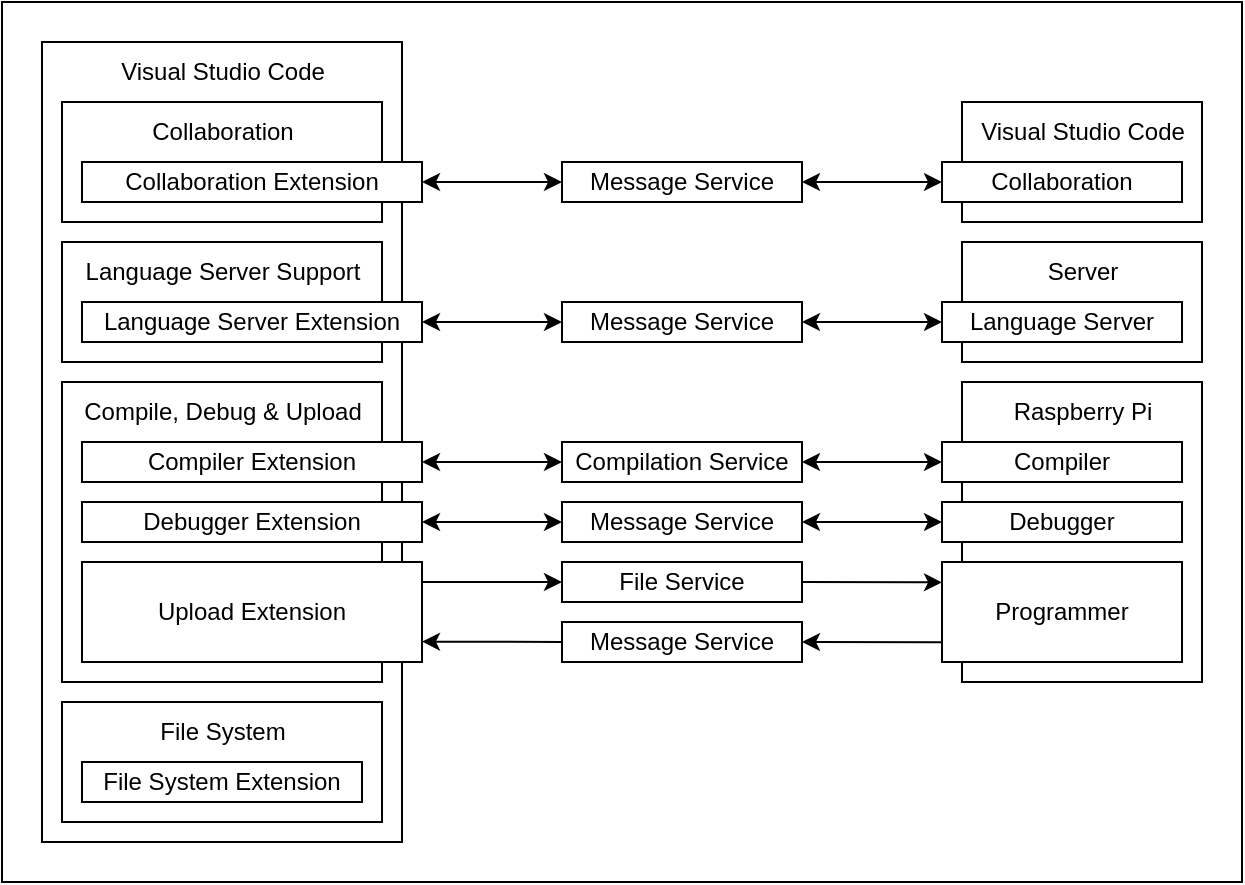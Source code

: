 <mxfile>
    <diagram name="Page-1" id="W95khSSwXfSeANBDjy2L">
        <mxGraphModel dx="1009" dy="1133" grid="1" gridSize="10" guides="1" tooltips="1" connect="1" arrows="1" fold="1" page="1" pageScale="1" pageWidth="850" pageHeight="1100" math="0" shadow="0">
            <root>
                <mxCell id="0"/>
                <mxCell id="1" parent="0"/>
                <mxCell id="11" value="" style="group" parent="1" vertex="1" connectable="0">
                    <mxGeometry x="180" y="200" width="620" height="440" as="geometry"/>
                </mxCell>
                <mxCell id="10" value="" style="whiteSpace=wrap;html=1;" parent="11" vertex="1">
                    <mxGeometry width="620" height="440" as="geometry"/>
                </mxCell>
                <mxCell id="9" value="" style="group" parent="11" vertex="1" connectable="0">
                    <mxGeometry x="20" y="20" width="584.997" height="400" as="geometry"/>
                </mxCell>
                <mxCell id="FUqlkYzUuh3DKQR2a9aL-34" value="Compilation Service" style="whiteSpace=wrap;html=1;fontStyle=0" parent="9" vertex="1">
                    <mxGeometry x="260" y="200" width="120" height="20" as="geometry"/>
                </mxCell>
                <mxCell id="FUqlkYzUuh3DKQR2a9aL-48" value="Message Service" style="whiteSpace=wrap;html=1;" parent="9" vertex="1">
                    <mxGeometry x="260" y="60" width="120" height="20" as="geometry"/>
                </mxCell>
                <mxCell id="FUqlkYzUuh3DKQR2a9aL-50" value="File Service" style="whiteSpace=wrap;html=1;" parent="9" vertex="1">
                    <mxGeometry x="260" y="260" width="120" height="20" as="geometry"/>
                </mxCell>
                <mxCell id="FUqlkYzUuh3DKQR2a9aL-54" value="Message Service" style="whiteSpace=wrap;html=1;" parent="9" vertex="1">
                    <mxGeometry x="260" y="290" width="120" height="20" as="geometry"/>
                </mxCell>
                <mxCell id="FUqlkYzUuh3DKQR2a9aL-58" value="Message Service" style="whiteSpace=wrap;html=1;" parent="9" vertex="1">
                    <mxGeometry x="260" y="230" width="120" height="20" as="geometry"/>
                </mxCell>
                <mxCell id="FUqlkYzUuh3DKQR2a9aL-1" value="" style="rounded=0;whiteSpace=wrap;html=1;" parent="9" vertex="1">
                    <mxGeometry width="180" height="400" as="geometry"/>
                </mxCell>
                <mxCell id="FUqlkYzUuh3DKQR2a9aL-2" value="Visual Studio Code" style="text;html=1;align=center;verticalAlign=middle;resizable=0;points=[];autosize=1;strokeColor=none;fillColor=none;" parent="9" vertex="1">
                    <mxGeometry x="25" width="130" height="30" as="geometry"/>
                </mxCell>
                <mxCell id="FUqlkYzUuh3DKQR2a9aL-79" style="edgeStyle=orthogonalEdgeStyle;rounded=0;orthogonalLoop=1;jettySize=auto;html=1;exitX=1;exitY=0.5;exitDx=0;exitDy=0;startArrow=classic;startFill=1;" parent="9" source="FUqlkYzUuh3DKQR2a9aL-4" target="FUqlkYzUuh3DKQR2a9aL-48" edge="1">
                    <mxGeometry relative="1" as="geometry"/>
                </mxCell>
                <mxCell id="FUqlkYzUuh3DKQR2a9aL-77" style="edgeStyle=orthogonalEdgeStyle;rounded=0;orthogonalLoop=1;jettySize=auto;html=1;exitX=1;exitY=0.5;exitDx=0;exitDy=0;entryX=0;entryY=0.5;entryDx=0;entryDy=0;startArrow=classic;startFill=1;" parent="9" source="FUqlkYzUuh3DKQR2a9aL-7" target="FUqlkYzUuh3DKQR2a9aL-34" edge="1">
                    <mxGeometry relative="1" as="geometry"/>
                </mxCell>
                <mxCell id="FUqlkYzUuh3DKQR2a9aL-75" style="edgeStyle=orthogonalEdgeStyle;rounded=0;orthogonalLoop=1;jettySize=auto;html=1;exitX=1;exitY=0.5;exitDx=0;exitDy=0;entryX=0;entryY=0.5;entryDx=0;entryDy=0;startArrow=classic;startFill=1;" parent="9" source="FUqlkYzUuh3DKQR2a9aL-8" target="FUqlkYzUuh3DKQR2a9aL-58" edge="1">
                    <mxGeometry relative="1" as="geometry"/>
                </mxCell>
                <mxCell id="FUqlkYzUuh3DKQR2a9aL-78" style="edgeStyle=orthogonalEdgeStyle;rounded=0;orthogonalLoop=1;jettySize=auto;html=1;exitX=1;exitY=0.5;exitDx=0;exitDy=0;entryX=0;entryY=0.5;entryDx=0;entryDy=0;startArrow=classic;startFill=1;" parent="9" source="FUqlkYzUuh3DKQR2a9aL-34" target="FUqlkYzUuh3DKQR2a9aL-12" edge="1">
                    <mxGeometry relative="1" as="geometry"/>
                </mxCell>
                <mxCell id="FUqlkYzUuh3DKQR2a9aL-76" style="edgeStyle=orthogonalEdgeStyle;rounded=0;orthogonalLoop=1;jettySize=auto;html=1;exitX=1;exitY=0.5;exitDx=0;exitDy=0;entryX=0;entryY=0.5;entryDx=0;entryDy=0;startArrow=classic;startFill=1;" parent="9" source="FUqlkYzUuh3DKQR2a9aL-58" target="FUqlkYzUuh3DKQR2a9aL-13" edge="1">
                    <mxGeometry relative="1" as="geometry"/>
                </mxCell>
                <mxCell id="FUqlkYzUuh3DKQR2a9aL-80" style="edgeStyle=orthogonalEdgeStyle;rounded=0;orthogonalLoop=1;jettySize=auto;html=1;exitX=1;exitY=0.5;exitDx=0;exitDy=0;entryX=0;entryY=0.5;entryDx=0;entryDy=0;startArrow=classic;startFill=1;" parent="9" source="FUqlkYzUuh3DKQR2a9aL-48" target="FUqlkYzUuh3DKQR2a9aL-24" edge="1">
                    <mxGeometry relative="1" as="geometry"/>
                </mxCell>
                <mxCell id="FUqlkYzUuh3DKQR2a9aL-83" value="Message Service" style="whiteSpace=wrap;html=1;" parent="9" vertex="1">
                    <mxGeometry x="260" y="130" width="120" height="20" as="geometry"/>
                </mxCell>
                <mxCell id="FUqlkYzUuh3DKQR2a9aL-92" value="" style="group" parent="9" vertex="1" connectable="0">
                    <mxGeometry x="10" y="30" width="180" height="60" as="geometry"/>
                </mxCell>
                <mxCell id="FUqlkYzUuh3DKQR2a9aL-87" value="" style="rounded=0;whiteSpace=wrap;html=1;" parent="FUqlkYzUuh3DKQR2a9aL-92" vertex="1">
                    <mxGeometry width="160" height="60" as="geometry"/>
                </mxCell>
                <mxCell id="FUqlkYzUuh3DKQR2a9aL-4" value="Collaboration Extension&lt;span style=&quot;color: rgba(0, 0, 0, 0); font-family: monospace; font-size: 0px; text-align: start; text-wrap: nowrap;&quot;&gt;%3CmxGraphModel%3E%3Croot%3E%3CmxCell%20id%3D%220%22%2F%3E%3CmxCell%20id%3D%221%22%20parent%3D%220%22%2F%3E%3CmxCell%20id%3D%222%22%20value%3D%22File%20System%20Extension%22%20style%3D%22rounded%3D0%3BwhiteSpace%3Dwrap%3Bhtml%3D1%3B%22%20vertex%3D%221%22%20parent%3D%221%22%3E%3CmxGeometry%20x%3D%22210%22%20y%3D%22370%22%20width%3D%22140%22%20height%3D%2220%22%20as%3D%22geometry%22%2F%3E%3C%2FmxCell%3E%3C%2Froot%3E%3C%2FmxGraphModel%3E&lt;/span&gt;" style="rounded=0;whiteSpace=wrap;html=1;" parent="FUqlkYzUuh3DKQR2a9aL-92" vertex="1">
                    <mxGeometry x="10" y="30" width="170" height="20" as="geometry"/>
                </mxCell>
                <mxCell id="FUqlkYzUuh3DKQR2a9aL-91" value="Collaboration" style="text;html=1;align=center;verticalAlign=middle;resizable=0;points=[];autosize=1;strokeColor=none;fillColor=none;" parent="FUqlkYzUuh3DKQR2a9aL-92" vertex="1">
                    <mxGeometry x="35" width="90" height="30" as="geometry"/>
                </mxCell>
                <mxCell id="FUqlkYzUuh3DKQR2a9aL-93" value="" style="group" parent="9" vertex="1" connectable="0">
                    <mxGeometry x="450" y="30" width="134.997" height="60" as="geometry"/>
                </mxCell>
                <mxCell id="FUqlkYzUuh3DKQR2a9aL-21" value="" style="rounded=0;whiteSpace=wrap;html=1;" parent="FUqlkYzUuh3DKQR2a9aL-93" vertex="1">
                    <mxGeometry x="10" width="120" height="60" as="geometry"/>
                </mxCell>
                <mxCell id="FUqlkYzUuh3DKQR2a9aL-22" value="Visual Studio Code" style="text;html=1;align=center;verticalAlign=middle;resizable=0;points=[];autosize=1;strokeColor=none;fillColor=none;rotation=0;" parent="FUqlkYzUuh3DKQR2a9aL-93" vertex="1">
                    <mxGeometry x="4.997" width="130" height="30" as="geometry"/>
                </mxCell>
                <mxCell id="FUqlkYzUuh3DKQR2a9aL-24" value="Collaboration&lt;span style=&quot;color: rgba(0, 0, 0, 0); font-family: monospace; font-size: 0px; text-align: start; text-wrap: nowrap;&quot;&gt;%3CmxGraphModel%3E%3Croot%3E%3CmxCell%20id%3D%220%22%2F%3E%3CmxCell%20id%3D%221%22%20parent%3D%220%22%2F%3E%3CmxCell%20id%3D%222%22%20value%3D%22File%20System%20Extension%22%20style%3D%22rounded%3D0%3BwhiteSpace%3Dwrap%3Bhtml%3D1%3B%22%20vertex%3D%221%22%20parent%3D%221%22%3E%3CmxGeometry%20x%3D%22210%22%20y%3D%22370%22%20width%3D%22140%22%20height%3D%2220%22%20as%3D%22geometry%22%2F%3E%3C%2FmxCell%3E%3C%2Froot%3E%3C%2FmxGraphModel%3E&lt;/span&gt;" style="rounded=0;whiteSpace=wrap;html=1;" parent="FUqlkYzUuh3DKQR2a9aL-93" vertex="1">
                    <mxGeometry y="30" width="120" height="20" as="geometry"/>
                </mxCell>
                <mxCell id="FUqlkYzUuh3DKQR2a9aL-95" value="" style="group" parent="9" vertex="1" connectable="0">
                    <mxGeometry x="10" y="100" width="180" height="60" as="geometry"/>
                </mxCell>
                <mxCell id="FUqlkYzUuh3DKQR2a9aL-89" value="" style="rounded=0;whiteSpace=wrap;html=1;" parent="FUqlkYzUuh3DKQR2a9aL-95" vertex="1">
                    <mxGeometry width="160" height="60" as="geometry"/>
                </mxCell>
                <mxCell id="FUqlkYzUuh3DKQR2a9aL-5" value="Language Server Extension" style="rounded=0;whiteSpace=wrap;html=1;" parent="FUqlkYzUuh3DKQR2a9aL-95" vertex="1">
                    <mxGeometry x="10" y="30" width="170" height="20" as="geometry"/>
                </mxCell>
                <mxCell id="FUqlkYzUuh3DKQR2a9aL-94" value="Language Server Support" style="text;html=1;align=center;verticalAlign=middle;resizable=0;points=[];autosize=1;strokeColor=none;fillColor=none;" parent="FUqlkYzUuh3DKQR2a9aL-95" vertex="1">
                    <mxGeometry width="160" height="30" as="geometry"/>
                </mxCell>
                <mxCell id="FUqlkYzUuh3DKQR2a9aL-84" style="edgeStyle=orthogonalEdgeStyle;rounded=0;orthogonalLoop=1;jettySize=auto;html=1;exitX=1;exitY=0.5;exitDx=0;exitDy=0;entryX=0;entryY=0.5;entryDx=0;entryDy=0;startArrow=classic;startFill=1;" parent="9" source="FUqlkYzUuh3DKQR2a9aL-5" target="FUqlkYzUuh3DKQR2a9aL-83" edge="1">
                    <mxGeometry relative="1" as="geometry"/>
                </mxCell>
                <mxCell id="FUqlkYzUuh3DKQR2a9aL-96" value="" style="group" parent="9" vertex="1" connectable="0">
                    <mxGeometry x="450" y="100" width="130" height="60" as="geometry"/>
                </mxCell>
                <mxCell id="FUqlkYzUuh3DKQR2a9aL-17" value="" style="whiteSpace=wrap;html=1;" parent="FUqlkYzUuh3DKQR2a9aL-96" vertex="1">
                    <mxGeometry x="10" width="120" height="60" as="geometry"/>
                </mxCell>
                <mxCell id="FUqlkYzUuh3DKQR2a9aL-19" value="Language Server" style="rounded=0;whiteSpace=wrap;html=1;" parent="FUqlkYzUuh3DKQR2a9aL-96" vertex="1">
                    <mxGeometry y="30" width="120" height="20" as="geometry"/>
                </mxCell>
                <mxCell id="FUqlkYzUuh3DKQR2a9aL-18" value="Server" style="text;html=1;align=center;verticalAlign=middle;resizable=0;points=[];autosize=1;strokeColor=none;fillColor=none;rotation=0;" parent="FUqlkYzUuh3DKQR2a9aL-96" vertex="1">
                    <mxGeometry x="40" width="60" height="30" as="geometry"/>
                </mxCell>
                <mxCell id="FUqlkYzUuh3DKQR2a9aL-85" style="edgeStyle=orthogonalEdgeStyle;rounded=0;orthogonalLoop=1;jettySize=auto;html=1;exitX=1;exitY=0.5;exitDx=0;exitDy=0;entryX=0;entryY=0.5;entryDx=0;entryDy=0;startArrow=classic;startFill=1;" parent="9" source="FUqlkYzUuh3DKQR2a9aL-83" target="FUqlkYzUuh3DKQR2a9aL-19" edge="1">
                    <mxGeometry relative="1" as="geometry"/>
                </mxCell>
                <mxCell id="FUqlkYzUuh3DKQR2a9aL-97" value="" style="whiteSpace=wrap;html=1;" parent="9" vertex="1">
                    <mxGeometry x="10" y="170" width="160" height="150" as="geometry"/>
                </mxCell>
                <mxCell id="FUqlkYzUuh3DKQR2a9aL-7" value="Compiler Extension&lt;span style=&quot;color: rgba(0, 0, 0, 0); font-family: monospace; font-size: 0px; text-align: start; text-wrap: nowrap;&quot;&gt;%3CmxGraphModel%3E%3Croot%3E%3CmxCell%20id%3D%220%22%2F%3E%3CmxCell%20id%3D%221%22%20parent%3D%220%22%2F%3E%3CmxCell%20id%3D%222%22%20value%3D%22File%20System%20Extension%22%20style%3D%22rounded%3D0%3BwhiteSpace%3Dwrap%3Bhtml%3D1%3B%22%20vertex%3D%221%22%20parent%3D%221%22%3E%3CmxGeometry%20x%3D%22210%22%20y%3D%22370%22%20width%3D%22160%22%20height%3D%2220%22%20as%3D%22geometry%22%2F%3E%3C%2FmxCell%3E%3C%2Froot%3E%3C%2FmxGraphModel%3E&lt;/span&gt;" style="rounded=0;whiteSpace=wrap;html=1;" parent="9" vertex="1">
                    <mxGeometry x="20" y="200" width="170" height="20" as="geometry"/>
                </mxCell>
                <mxCell id="FUqlkYzUuh3DKQR2a9aL-8" value="Debugger Extension" style="rounded=0;whiteSpace=wrap;html=1;" parent="9" vertex="1">
                    <mxGeometry x="20" y="230" width="170" height="20" as="geometry"/>
                </mxCell>
                <mxCell id="2" style="edgeStyle=none;html=1;exitX=1;exitY=0.2;exitDx=0;exitDy=0;entryX=0;entryY=0.5;entryDx=0;entryDy=0;exitPerimeter=0;" parent="9" source="FUqlkYzUuh3DKQR2a9aL-9" target="FUqlkYzUuh3DKQR2a9aL-50" edge="1">
                    <mxGeometry relative="1" as="geometry"/>
                </mxCell>
                <mxCell id="FUqlkYzUuh3DKQR2a9aL-9" value="Upload Extension" style="rounded=0;whiteSpace=wrap;html=1;" parent="9" vertex="1">
                    <mxGeometry x="20" y="260" width="170" height="50" as="geometry"/>
                </mxCell>
                <mxCell id="3" style="edgeStyle=none;html=1;exitX=0;exitY=0.5;exitDx=0;exitDy=0;entryX=1;entryY=0.796;entryDx=0;entryDy=0;entryPerimeter=0;" parent="9" source="FUqlkYzUuh3DKQR2a9aL-54" target="FUqlkYzUuh3DKQR2a9aL-9" edge="1">
                    <mxGeometry relative="1" as="geometry"/>
                </mxCell>
                <mxCell id="FUqlkYzUuh3DKQR2a9aL-98" value="" style="group" parent="9" vertex="1" connectable="0">
                    <mxGeometry x="450" y="170" width="130" height="150" as="geometry"/>
                </mxCell>
                <mxCell id="FUqlkYzUuh3DKQR2a9aL-10" value="" style="rounded=0;whiteSpace=wrap;html=1;" parent="FUqlkYzUuh3DKQR2a9aL-98" vertex="1">
                    <mxGeometry x="10" width="120" height="150" as="geometry"/>
                </mxCell>
                <mxCell id="FUqlkYzUuh3DKQR2a9aL-11" value="Raspberry Pi" style="text;html=1;align=center;verticalAlign=middle;resizable=0;points=[];autosize=1;strokeColor=none;fillColor=none;rotation=0;" parent="FUqlkYzUuh3DKQR2a9aL-98" vertex="1">
                    <mxGeometry x="25" width="90" height="30" as="geometry"/>
                </mxCell>
                <mxCell id="FUqlkYzUuh3DKQR2a9aL-12" value="Compiler" style="rounded=0;whiteSpace=wrap;html=1;" parent="FUqlkYzUuh3DKQR2a9aL-98" vertex="1">
                    <mxGeometry y="30" width="120" height="20" as="geometry"/>
                </mxCell>
                <mxCell id="FUqlkYzUuh3DKQR2a9aL-13" value="Debugger" style="rounded=0;whiteSpace=wrap;html=1;" parent="FUqlkYzUuh3DKQR2a9aL-98" vertex="1">
                    <mxGeometry y="60" width="120" height="20" as="geometry"/>
                </mxCell>
                <mxCell id="FUqlkYzUuh3DKQR2a9aL-14" value="Programmer" style="rounded=0;whiteSpace=wrap;html=1;" parent="FUqlkYzUuh3DKQR2a9aL-98" vertex="1">
                    <mxGeometry y="90" width="120" height="50" as="geometry"/>
                </mxCell>
                <mxCell id="FUqlkYzUuh3DKQR2a9aL-99" value="Compile, Debug &amp;amp; Upload" style="text;html=1;align=center;verticalAlign=middle;resizable=0;points=[];autosize=1;strokeColor=none;fillColor=none;" parent="9" vertex="1">
                    <mxGeometry x="10" y="170" width="160" height="30" as="geometry"/>
                </mxCell>
                <mxCell id="5" style="edgeStyle=none;html=1;exitX=1;exitY=0.5;exitDx=0;exitDy=0;entryX=0;entryY=0.204;entryDx=0;entryDy=0;entryPerimeter=0;" parent="9" source="FUqlkYzUuh3DKQR2a9aL-50" target="FUqlkYzUuh3DKQR2a9aL-14" edge="1">
                    <mxGeometry relative="1" as="geometry"/>
                </mxCell>
                <mxCell id="4" style="edgeStyle=none;html=1;exitX=-0.001;exitY=0.802;exitDx=0;exitDy=0;entryX=1;entryY=0.5;entryDx=0;entryDy=0;exitPerimeter=0;" parent="9" source="FUqlkYzUuh3DKQR2a9aL-14" target="FUqlkYzUuh3DKQR2a9aL-54" edge="1">
                    <mxGeometry relative="1" as="geometry"/>
                </mxCell>
                <mxCell id="7" value="" style="whiteSpace=wrap;html=1;" parent="9" vertex="1">
                    <mxGeometry x="10" y="330" width="160" height="60" as="geometry"/>
                </mxCell>
                <mxCell id="FUqlkYzUuh3DKQR2a9aL-3" value="File System Extension" style="rounded=0;whiteSpace=wrap;html=1;" parent="9" vertex="1">
                    <mxGeometry x="20" y="360" width="140" height="20" as="geometry"/>
                </mxCell>
                <mxCell id="8" value="File System" style="text;html=1;align=center;verticalAlign=middle;resizable=0;points=[];autosize=1;strokeColor=none;fillColor=none;" parent="9" vertex="1">
                    <mxGeometry x="45" y="330" width="90" height="30" as="geometry"/>
                </mxCell>
            </root>
        </mxGraphModel>
    </diagram>
</mxfile>